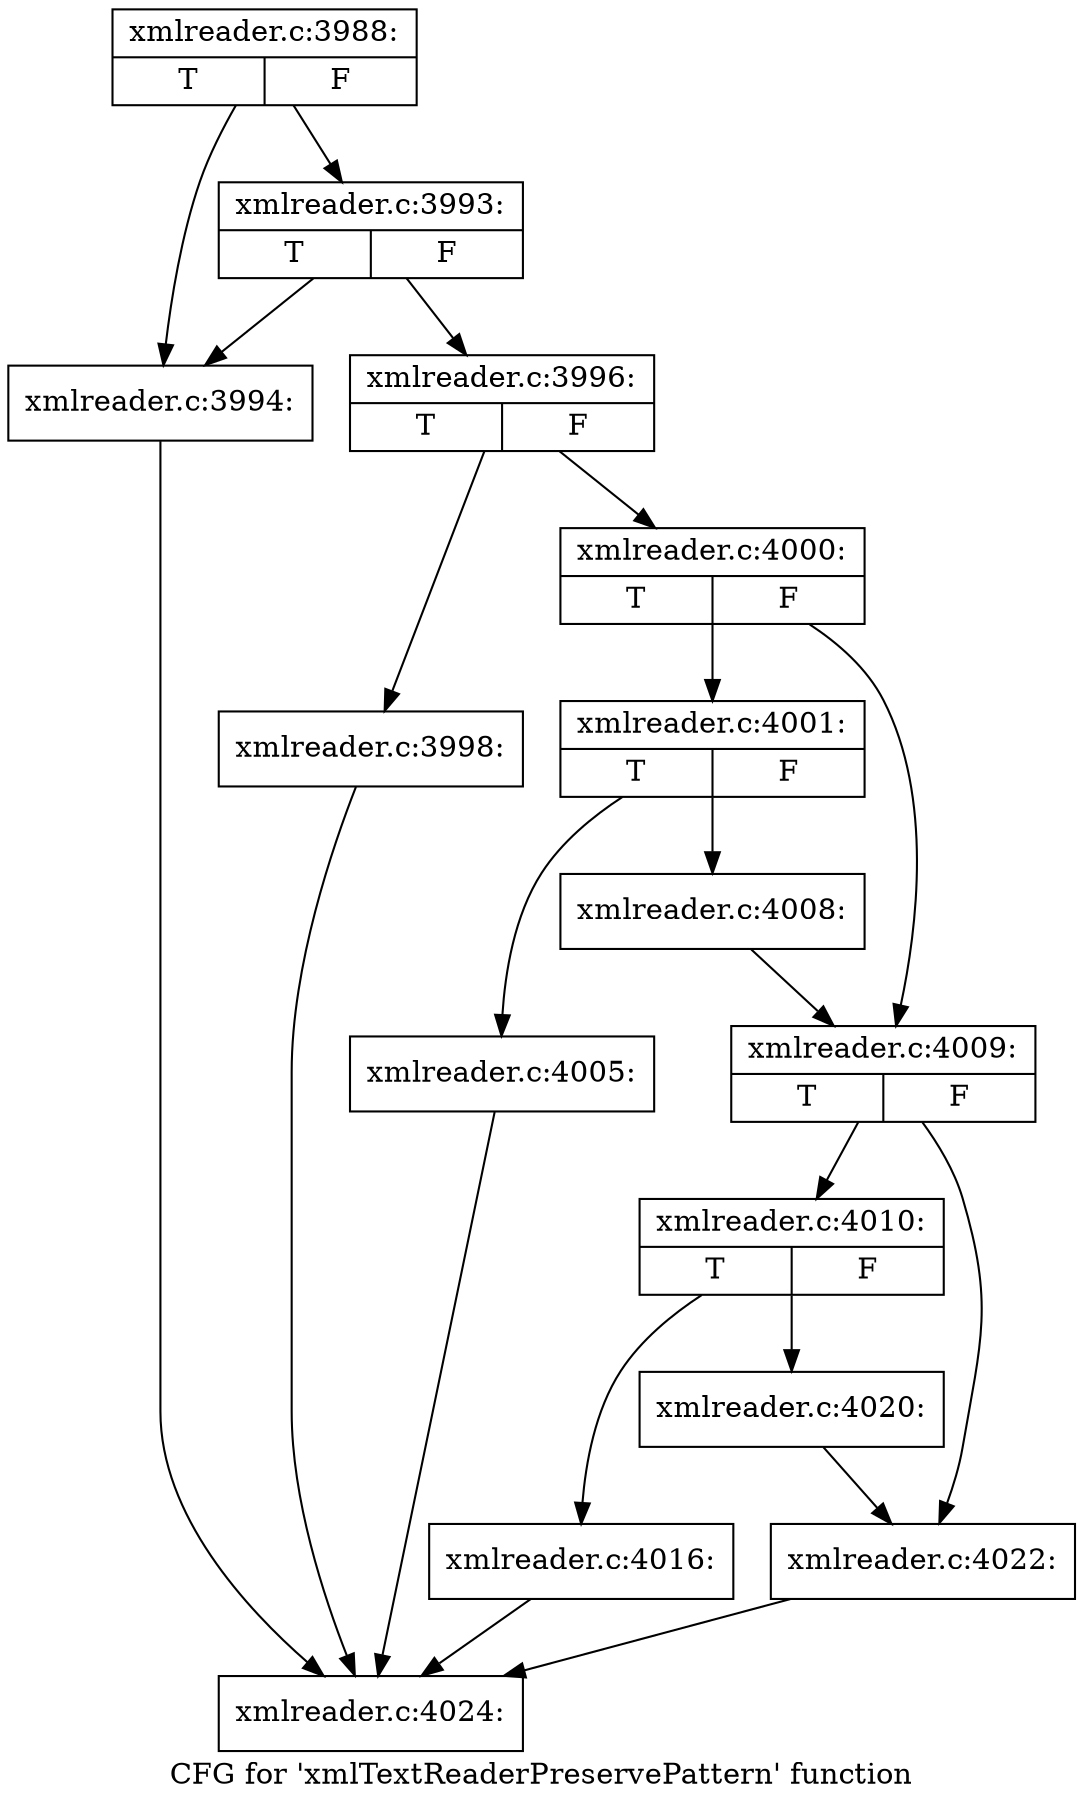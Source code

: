 digraph "CFG for 'xmlTextReaderPreservePattern' function" {
	label="CFG for 'xmlTextReaderPreservePattern' function";

	Node0x4865d40 [shape=record,label="{xmlreader.c:3988:|{<s0>T|<s1>F}}"];
	Node0x4865d40 -> Node0x4867310;
	Node0x4865d40 -> Node0x48673b0;
	Node0x48673b0 [shape=record,label="{xmlreader.c:3993:|{<s0>T|<s1>F}}"];
	Node0x48673b0 -> Node0x4867310;
	Node0x48673b0 -> Node0x4867360;
	Node0x4867310 [shape=record,label="{xmlreader.c:3994:}"];
	Node0x4867310 -> Node0x485bdf0;
	Node0x4867360 [shape=record,label="{xmlreader.c:3996:|{<s0>T|<s1>F}}"];
	Node0x4867360 -> Node0x48683a0;
	Node0x4867360 -> Node0x4868930;
	Node0x48683a0 [shape=record,label="{xmlreader.c:3998:}"];
	Node0x48683a0 -> Node0x485bdf0;
	Node0x4868930 [shape=record,label="{xmlreader.c:4000:|{<s0>T|<s1>F}}"];
	Node0x4868930 -> Node0x4868bd0;
	Node0x4868930 -> Node0x4868c20;
	Node0x4868bd0 [shape=record,label="{xmlreader.c:4001:|{<s0>T|<s1>F}}"];
	Node0x4868bd0 -> Node0x4869b50;
	Node0x4868bd0 -> Node0x4869ba0;
	Node0x4869b50 [shape=record,label="{xmlreader.c:4005:}"];
	Node0x4869b50 -> Node0x485bdf0;
	Node0x4869ba0 [shape=record,label="{xmlreader.c:4008:}"];
	Node0x4869ba0 -> Node0x4868c20;
	Node0x4868c20 [shape=record,label="{xmlreader.c:4009:|{<s0>T|<s1>F}}"];
	Node0x4868c20 -> Node0x486a790;
	Node0x4868c20 -> Node0x486a7e0;
	Node0x486a790 [shape=record,label="{xmlreader.c:4010:|{<s0>T|<s1>F}}"];
	Node0x486a790 -> Node0x486bd70;
	Node0x486a790 -> Node0x486bdc0;
	Node0x486bd70 [shape=record,label="{xmlreader.c:4016:}"];
	Node0x486bd70 -> Node0x485bdf0;
	Node0x486bdc0 [shape=record,label="{xmlreader.c:4020:}"];
	Node0x486bdc0 -> Node0x486a7e0;
	Node0x486a7e0 [shape=record,label="{xmlreader.c:4022:}"];
	Node0x486a7e0 -> Node0x485bdf0;
	Node0x485bdf0 [shape=record,label="{xmlreader.c:4024:}"];
}
